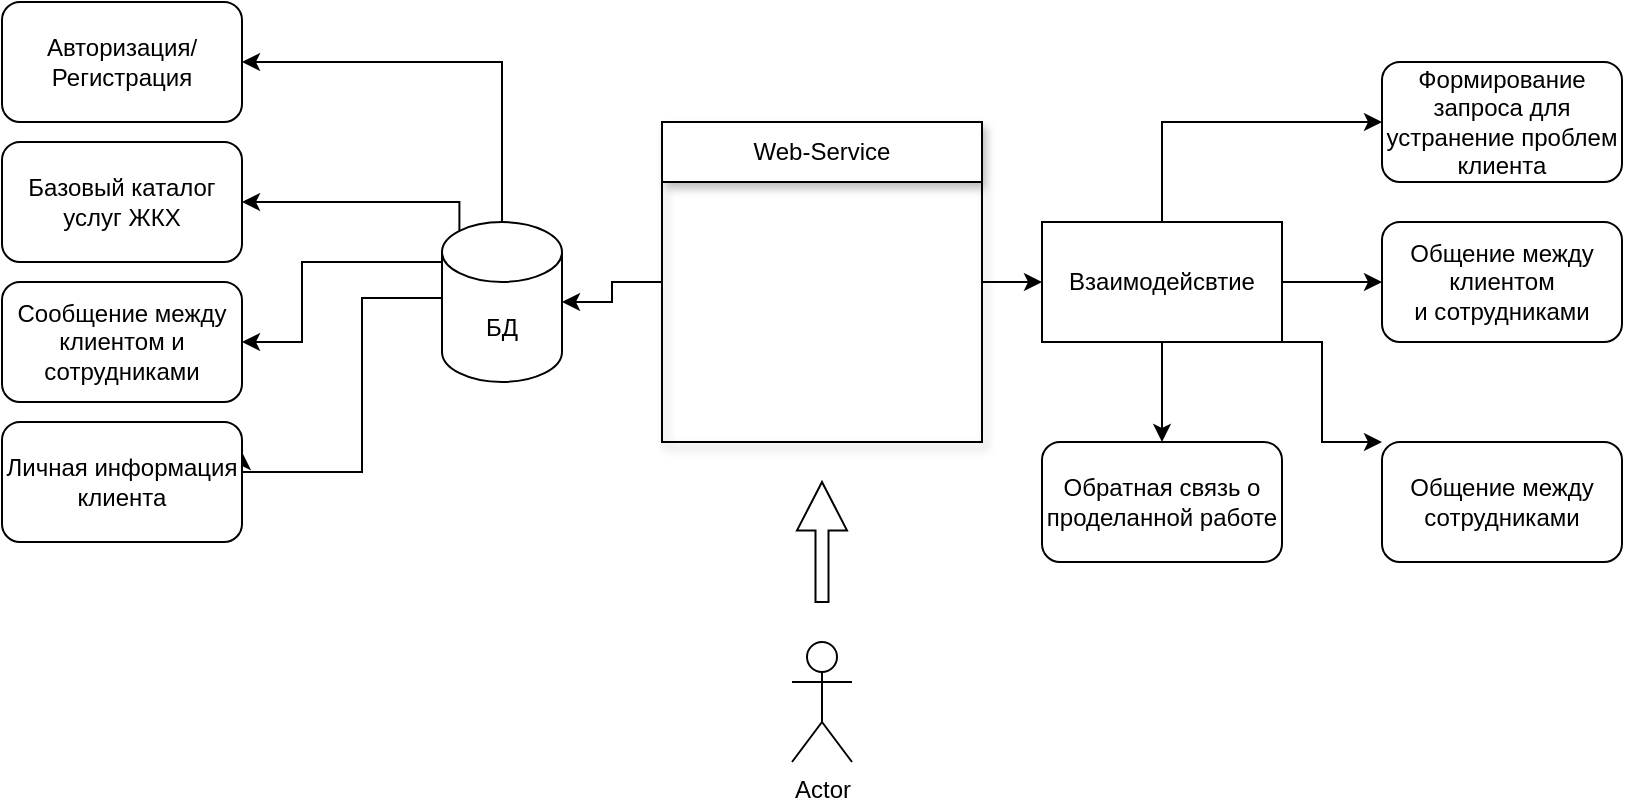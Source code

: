 <mxfile version="22.0.8" type="github">
  <diagram name="Страница — 1" id="ydNsYoAzzWE7PIhJrhiw">
    <mxGraphModel dx="1050" dy="573" grid="1" gridSize="10" guides="1" tooltips="1" connect="1" arrows="1" fold="1" page="1" pageScale="1" pageWidth="827" pageHeight="1169" math="0" shadow="0">
      <root>
        <mxCell id="0" />
        <mxCell id="1" parent="0" />
        <mxCell id="IVdtdNR_76tnPGUoqdaf-23" value="" style="edgeStyle=orthogonalEdgeStyle;rounded=0;orthogonalLoop=1;jettySize=auto;html=1;entryX=1;entryY=0.5;entryDx=0;entryDy=0;entryPerimeter=0;" parent="1" source="IVdtdNR_76tnPGUoqdaf-2" target="DLK6ui4v5yFWbmPwkZAv-1" edge="1">
          <mxGeometry relative="1" as="geometry">
            <mxPoint x="340" y="240" as="targetPoint" />
          </mxGeometry>
        </mxCell>
        <mxCell id="IVdtdNR_76tnPGUoqdaf-43" style="edgeStyle=orthogonalEdgeStyle;rounded=0;orthogonalLoop=1;jettySize=auto;html=1;entryX=0;entryY=0.5;entryDx=0;entryDy=0;" parent="1" source="IVdtdNR_76tnPGUoqdaf-2" target="IVdtdNR_76tnPGUoqdaf-42" edge="1">
          <mxGeometry relative="1" as="geometry" />
        </mxCell>
        <mxCell id="IVdtdNR_76tnPGUoqdaf-2" value="Web-Service" style="swimlane;fontStyle=0;childLayout=stackLayout;horizontal=1;startSize=30;horizontalStack=0;resizeParent=1;resizeParentMax=0;resizeLast=0;collapsible=1;marginBottom=0;whiteSpace=wrap;html=1;shadow=1;points=[[0,0,0,0,0],[0,0.25,0,0,0],[0,0.33,0,0,0],[0,0.5,0,0,0],[0,0.67,0,0,0],[0,0.75,0,0,0],[0,1,0,0,0],[0.25,0,0,0,0],[0.25,1,0,0,0],[0.5,0,0,0,0],[0.5,1,0,0,0],[0.75,0,0,0,0],[0.75,1,0,0,0],[1,0,0,0,0],[1,0.25,0,0,0],[1,0.5,0,0,0],[1,0.75,0,0,0],[1,1,0,0,0]];" parent="1" vertex="1">
          <mxGeometry x="370" y="160" width="160" height="160" as="geometry" />
        </mxCell>
        <mxCell id="IVdtdNR_76tnPGUoqdaf-14" value="Actor" style="shape=umlActor;verticalLabelPosition=bottom;verticalAlign=top;html=1;" parent="1" vertex="1">
          <mxGeometry x="435" y="420" width="30" height="60" as="geometry" />
        </mxCell>
        <mxCell id="IVdtdNR_76tnPGUoqdaf-15" value="" style="html=1;shadow=0;dashed=0;align=center;verticalAlign=middle;shape=mxgraph.arrows2.arrow;dy=0.74;dx=24.19;direction=north;notch=0;" parent="1" vertex="1">
          <mxGeometry x="437.5" y="340" width="25" height="60" as="geometry" />
        </mxCell>
        <mxCell id="IVdtdNR_76tnPGUoqdaf-30" style="edgeStyle=orthogonalEdgeStyle;rounded=0;orthogonalLoop=1;jettySize=auto;html=1;exitX=0.5;exitY=0;exitDx=0;exitDy=0;entryX=1;entryY=0.5;entryDx=0;entryDy=0;exitPerimeter=0;" parent="1" source="DLK6ui4v5yFWbmPwkZAv-1" target="IVdtdNR_76tnPGUoqdaf-28" edge="1">
          <mxGeometry relative="1" as="geometry">
            <mxPoint x="280" y="210" as="sourcePoint" />
          </mxGeometry>
        </mxCell>
        <mxCell id="IVdtdNR_76tnPGUoqdaf-32" style="edgeStyle=orthogonalEdgeStyle;rounded=0;orthogonalLoop=1;jettySize=auto;html=1;entryX=1;entryY=0.5;entryDx=0;entryDy=0;exitX=0.145;exitY=0;exitDx=0;exitDy=4.35;exitPerimeter=0;" parent="1" source="DLK6ui4v5yFWbmPwkZAv-1" target="IVdtdNR_76tnPGUoqdaf-31" edge="1">
          <mxGeometry relative="1" as="geometry">
            <Array as="points">
              <mxPoint x="269" y="200" />
            </Array>
            <mxPoint x="268" y="207.78" as="sourcePoint" />
          </mxGeometry>
        </mxCell>
        <mxCell id="IVdtdNR_76tnPGUoqdaf-34" style="edgeStyle=orthogonalEdgeStyle;rounded=0;orthogonalLoop=1;jettySize=auto;html=1;entryX=1;entryY=0.5;entryDx=0;entryDy=0;exitX=0;exitY=0;exitDx=0;exitDy=15;exitPerimeter=0;" parent="1" source="DLK6ui4v5yFWbmPwkZAv-1" target="IVdtdNR_76tnPGUoqdaf-33" edge="1">
          <mxGeometry relative="1" as="geometry">
            <Array as="points">
              <mxPoint x="260" y="230" />
              <mxPoint x="190" y="230" />
              <mxPoint x="190" y="270" />
            </Array>
            <mxPoint x="220" y="210" as="sourcePoint" />
          </mxGeometry>
        </mxCell>
        <mxCell id="IVdtdNR_76tnPGUoqdaf-38" style="edgeStyle=orthogonalEdgeStyle;rounded=0;orthogonalLoop=1;jettySize=auto;html=1;exitX=0;exitY=0;exitDx=0;exitDy=27.5;entryX=1;entryY=0.25;entryDx=0;entryDy=0;exitPerimeter=0;" parent="1" source="DLK6ui4v5yFWbmPwkZAv-1" target="IVdtdNR_76tnPGUoqdaf-35" edge="1">
          <mxGeometry relative="1" as="geometry">
            <Array as="points">
              <mxPoint x="220" y="248" />
              <mxPoint x="220" y="335" />
            </Array>
            <mxPoint x="220" y="270" as="sourcePoint" />
          </mxGeometry>
        </mxCell>
        <mxCell id="IVdtdNR_76tnPGUoqdaf-28" value="Авторизация/Регистрация" style="rounded=1;whiteSpace=wrap;html=1;" parent="1" vertex="1">
          <mxGeometry x="40" y="100" width="120" height="60" as="geometry" />
        </mxCell>
        <mxCell id="IVdtdNR_76tnPGUoqdaf-31" value="Базовый каталог услуг ЖКХ" style="rounded=1;whiteSpace=wrap;html=1;" parent="1" vertex="1">
          <mxGeometry x="40" y="170" width="120" height="60" as="geometry" />
        </mxCell>
        <mxCell id="IVdtdNR_76tnPGUoqdaf-33" value="Сообщение между клиентом и сотрудниками" style="rounded=1;whiteSpace=wrap;html=1;" parent="1" vertex="1">
          <mxGeometry x="40" y="240" width="120" height="60" as="geometry" />
        </mxCell>
        <mxCell id="IVdtdNR_76tnPGUoqdaf-35" value="Личная информация клиента" style="rounded=1;whiteSpace=wrap;html=1;" parent="1" vertex="1">
          <mxGeometry x="40" y="310" width="120" height="60" as="geometry" />
        </mxCell>
        <mxCell id="IVdtdNR_76tnPGUoqdaf-45" style="edgeStyle=orthogonalEdgeStyle;rounded=0;orthogonalLoop=1;jettySize=auto;html=1;exitX=1;exitY=0.5;exitDx=0;exitDy=0;entryX=0;entryY=0.5;entryDx=0;entryDy=0;" parent="1" source="IVdtdNR_76tnPGUoqdaf-42" target="IVdtdNR_76tnPGUoqdaf-44" edge="1">
          <mxGeometry relative="1" as="geometry" />
        </mxCell>
        <mxCell id="IVdtdNR_76tnPGUoqdaf-47" style="edgeStyle=orthogonalEdgeStyle;rounded=0;orthogonalLoop=1;jettySize=auto;html=1;exitX=0.5;exitY=0;exitDx=0;exitDy=0;entryX=0;entryY=0.5;entryDx=0;entryDy=0;" parent="1" source="IVdtdNR_76tnPGUoqdaf-42" target="IVdtdNR_76tnPGUoqdaf-46" edge="1">
          <mxGeometry relative="1" as="geometry" />
        </mxCell>
        <mxCell id="IVdtdNR_76tnPGUoqdaf-49" style="edgeStyle=orthogonalEdgeStyle;rounded=0;orthogonalLoop=1;jettySize=auto;html=1;exitX=0.5;exitY=1;exitDx=0;exitDy=0;" parent="1" source="IVdtdNR_76tnPGUoqdaf-42" target="IVdtdNR_76tnPGUoqdaf-48" edge="1">
          <mxGeometry relative="1" as="geometry" />
        </mxCell>
        <mxCell id="IVdtdNR_76tnPGUoqdaf-51" style="edgeStyle=orthogonalEdgeStyle;rounded=0;orthogonalLoop=1;jettySize=auto;html=1;exitX=1;exitY=1;exitDx=0;exitDy=0;entryX=0;entryY=0;entryDx=0;entryDy=0;" parent="1" source="IVdtdNR_76tnPGUoqdaf-42" target="IVdtdNR_76tnPGUoqdaf-50" edge="1">
          <mxGeometry relative="1" as="geometry">
            <Array as="points">
              <mxPoint x="700" y="270" />
              <mxPoint x="700" y="320" />
            </Array>
          </mxGeometry>
        </mxCell>
        <mxCell id="IVdtdNR_76tnPGUoqdaf-42" value="Взаимодейсвтие" style="rounded=0;whiteSpace=wrap;html=1;" parent="1" vertex="1">
          <mxGeometry x="560" y="210" width="120" height="60" as="geometry" />
        </mxCell>
        <mxCell id="IVdtdNR_76tnPGUoqdaf-44" value="Общение между клиентом&lt;br&gt;и сотрудниками" style="rounded=1;whiteSpace=wrap;html=1;" parent="1" vertex="1">
          <mxGeometry x="730" y="210" width="120" height="60" as="geometry" />
        </mxCell>
        <mxCell id="IVdtdNR_76tnPGUoqdaf-46" value="Формирование запроса для устранение проблем клиента" style="rounded=1;whiteSpace=wrap;html=1;" parent="1" vertex="1">
          <mxGeometry x="730" y="130" width="120" height="60" as="geometry" />
        </mxCell>
        <mxCell id="IVdtdNR_76tnPGUoqdaf-48" value="Обратная связь о проделанной работе" style="rounded=1;whiteSpace=wrap;html=1;" parent="1" vertex="1">
          <mxGeometry x="560" y="320" width="120" height="60" as="geometry" />
        </mxCell>
        <mxCell id="IVdtdNR_76tnPGUoqdaf-50" value="Общение между сотрудниками" style="rounded=1;whiteSpace=wrap;html=1;" parent="1" vertex="1">
          <mxGeometry x="730" y="320" width="120" height="60" as="geometry" />
        </mxCell>
        <mxCell id="DLK6ui4v5yFWbmPwkZAv-1" value="БД" style="shape=cylinder3;whiteSpace=wrap;html=1;boundedLbl=1;backgroundOutline=1;size=15;" vertex="1" parent="1">
          <mxGeometry x="260" y="210" width="60" height="80" as="geometry" />
        </mxCell>
      </root>
    </mxGraphModel>
  </diagram>
</mxfile>

